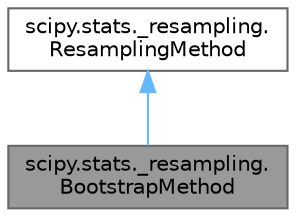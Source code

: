 digraph "scipy.stats._resampling.BootstrapMethod"
{
 // LATEX_PDF_SIZE
  bgcolor="transparent";
  edge [fontname=Helvetica,fontsize=10,labelfontname=Helvetica,labelfontsize=10];
  node [fontname=Helvetica,fontsize=10,shape=box,height=0.2,width=0.4];
  Node1 [id="Node000001",label="scipy.stats._resampling.\lBootstrapMethod",height=0.2,width=0.4,color="gray40", fillcolor="grey60", style="filled", fontcolor="black",tooltip=" "];
  Node2 -> Node1 [id="edge2_Node000001_Node000002",dir="back",color="steelblue1",style="solid",tooltip=" "];
  Node2 [id="Node000002",label="scipy.stats._resampling.\lResamplingMethod",height=0.2,width=0.4,color="gray40", fillcolor="white", style="filled",URL="$dd/dc5/classscipy_1_1stats_1_1__resampling_1_1ResamplingMethod.html",tooltip=" "];
}
